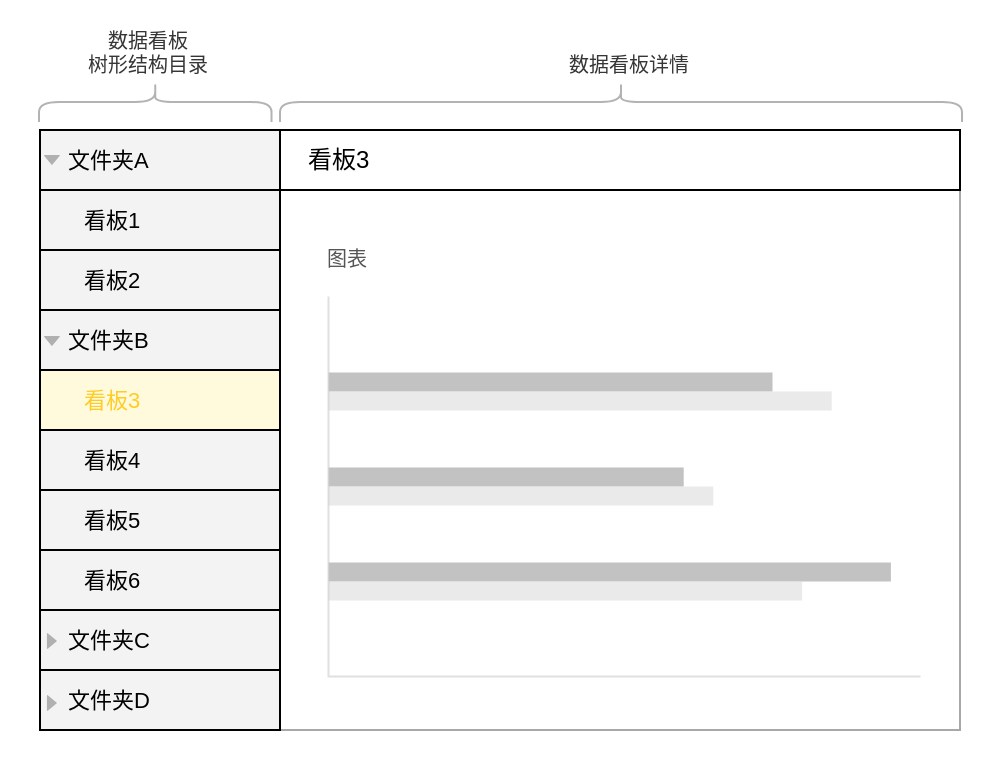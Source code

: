 <mxfile version="24.7.8">
  <diagram name="第 1 页" id="zlOiqVQvwRABKMJe_wMJ">
    <mxGraphModel dx="858" dy="486" grid="1" gridSize="10" guides="1" tooltips="1" connect="1" arrows="1" fold="1" page="1" pageScale="1" pageWidth="827" pageHeight="1169" math="0" shadow="0">
      <root>
        <mxCell id="0" />
        <mxCell id="1" parent="0" />
        <mxCell id="qJo_SdbEoeLukXndjE-c-46" value="" style="group" vertex="1" connectable="0" parent="1">
          <mxGeometry x="60" y="35" width="500" height="380" as="geometry" />
        </mxCell>
        <mxCell id="qJo_SdbEoeLukXndjE-c-45" value="" style="rounded=0;whiteSpace=wrap;html=1;strokeColor=none;" vertex="1" parent="qJo_SdbEoeLukXndjE-c-46">
          <mxGeometry width="500" height="380" as="geometry" />
        </mxCell>
        <mxCell id="qJo_SdbEoeLukXndjE-c-18" value="" style="whiteSpace=wrap;html=1;strokeColor=#A8A8A8;" vertex="1" parent="qJo_SdbEoeLukXndjE-c-46">
          <mxGeometry x="140" y="65" width="340" height="300" as="geometry" />
        </mxCell>
        <mxCell id="qJo_SdbEoeLukXndjE-c-19" value="看板3" style="rounded=0;whiteSpace=wrap;html=1;align=left;spacingLeft=12;strokeColor=#000000;" vertex="1" parent="qJo_SdbEoeLukXndjE-c-46">
          <mxGeometry x="140" y="65" width="340" height="30" as="geometry" />
        </mxCell>
        <mxCell id="qJo_SdbEoeLukXndjE-c-1" value="文件夹A" style="rounded=0;whiteSpace=wrap;html=1;align=left;spacingLeft=12;fillColor=#f3f3f3;fontSize=11;" vertex="1" parent="qJo_SdbEoeLukXndjE-c-46">
          <mxGeometry x="20" y="65" width="120" height="30" as="geometry" />
        </mxCell>
        <mxCell id="qJo_SdbEoeLukXndjE-c-2" value="看板1" style="rounded=0;whiteSpace=wrap;html=1;align=left;spacingLeft=20;fillColor=#f3f3f3;fontSize=11;" vertex="1" parent="qJo_SdbEoeLukXndjE-c-46">
          <mxGeometry x="20" y="95" width="120" height="30" as="geometry" />
        </mxCell>
        <mxCell id="qJo_SdbEoeLukXndjE-c-4" value="看板2" style="rounded=0;whiteSpace=wrap;html=1;align=left;spacingLeft=20;fillColor=#f3f3f3;fontSize=11;" vertex="1" parent="qJo_SdbEoeLukXndjE-c-46">
          <mxGeometry x="20" y="125" width="120" height="30" as="geometry" />
        </mxCell>
        <mxCell id="qJo_SdbEoeLukXndjE-c-5" value="文件夹B" style="rounded=0;whiteSpace=wrap;html=1;align=left;spacingLeft=12;fillColor=#f3f3f3;fontSize=11;" vertex="1" parent="qJo_SdbEoeLukXndjE-c-46">
          <mxGeometry x="20" y="155" width="120" height="30" as="geometry" />
        </mxCell>
        <mxCell id="qJo_SdbEoeLukXndjE-c-6" value="看板3" style="rounded=0;whiteSpace=wrap;html=1;align=left;spacingLeft=20;fillColor=#FFFADB;fontColor=#FFCC26;fontSize=11;" vertex="1" parent="qJo_SdbEoeLukXndjE-c-46">
          <mxGeometry x="20" y="185" width="120" height="30" as="geometry" />
        </mxCell>
        <mxCell id="qJo_SdbEoeLukXndjE-c-7" value="看板4" style="rounded=0;whiteSpace=wrap;html=1;align=left;spacingLeft=20;fillColor=#f3f3f3;fontSize=11;" vertex="1" parent="qJo_SdbEoeLukXndjE-c-46">
          <mxGeometry x="20" y="215" width="120" height="30" as="geometry" />
        </mxCell>
        <mxCell id="qJo_SdbEoeLukXndjE-c-8" value="看板5" style="rounded=0;whiteSpace=wrap;html=1;align=left;spacingLeft=20;fillColor=#f3f3f3;fontSize=11;" vertex="1" parent="qJo_SdbEoeLukXndjE-c-46">
          <mxGeometry x="20" y="245" width="120" height="30" as="geometry" />
        </mxCell>
        <mxCell id="qJo_SdbEoeLukXndjE-c-9" value="" style="strokeWidth=2;html=1;shape=mxgraph.flowchart.extract_or_measurement;whiteSpace=wrap;fillStyle=solid;fillColor=#B0B0B0;strokeColor=none;rotation=-180;" vertex="1" parent="qJo_SdbEoeLukXndjE-c-46">
          <mxGeometry x="22" y="77.5" width="7.92" height="5" as="geometry" />
        </mxCell>
        <mxCell id="qJo_SdbEoeLukXndjE-c-12" value="" style="strokeWidth=2;html=1;shape=mxgraph.flowchart.extract_or_measurement;whiteSpace=wrap;fillStyle=solid;fillColor=#B0B0B0;strokeColor=none;rotation=-180;" vertex="1" parent="qJo_SdbEoeLukXndjE-c-46">
          <mxGeometry x="22" y="168" width="7.92" height="5" as="geometry" />
        </mxCell>
        <mxCell id="qJo_SdbEoeLukXndjE-c-13" value="看板6" style="rounded=0;whiteSpace=wrap;html=1;align=left;spacingLeft=20;fillColor=#f3f3f3;fontSize=11;" vertex="1" parent="qJo_SdbEoeLukXndjE-c-46">
          <mxGeometry x="20" y="275" width="120" height="30" as="geometry" />
        </mxCell>
        <mxCell id="qJo_SdbEoeLukXndjE-c-14" value="文件夹C" style="rounded=0;whiteSpace=wrap;html=1;align=left;spacingLeft=12;fillColor=#f3f3f3;fontSize=11;" vertex="1" parent="qJo_SdbEoeLukXndjE-c-46">
          <mxGeometry x="20" y="305" width="120" height="30" as="geometry" />
        </mxCell>
        <mxCell id="qJo_SdbEoeLukXndjE-c-15" value="文件夹D" style="rounded=0;whiteSpace=wrap;html=1;align=left;spacingLeft=12;fillColor=#f3f3f3;fontSize=11;" vertex="1" parent="qJo_SdbEoeLukXndjE-c-46">
          <mxGeometry x="20" y="335" width="120" height="30" as="geometry" />
        </mxCell>
        <mxCell id="qJo_SdbEoeLukXndjE-c-16" value="" style="strokeWidth=2;html=1;shape=mxgraph.flowchart.extract_or_measurement;whiteSpace=wrap;fillStyle=solid;fillColor=#B0B0B0;strokeColor=none;rotation=90;" vertex="1" parent="qJo_SdbEoeLukXndjE-c-46">
          <mxGeometry x="22" y="318" width="7.92" height="5" as="geometry" />
        </mxCell>
        <mxCell id="qJo_SdbEoeLukXndjE-c-17" value="" style="strokeWidth=2;html=1;shape=mxgraph.flowchart.extract_or_measurement;whiteSpace=wrap;fillStyle=solid;fillColor=#B0B0B0;strokeColor=none;rotation=90;" vertex="1" parent="qJo_SdbEoeLukXndjE-c-46">
          <mxGeometry x="22" y="349" width="7.92" height="5" as="geometry" />
        </mxCell>
        <mxCell id="qJo_SdbEoeLukXndjE-c-20" value="" style="verticalLabelPosition=bottom;shadow=0;dashed=0;align=center;html=1;verticalAlign=top;strokeWidth=0.5;shape=mxgraph.mockup.graphics.barChart;strokeColor=none;strokeColor2=none;strokeColor3=#cccccc;fillColor2=#999999;fillColor3=#dddddd;opacity=60;" vertex="1" parent="qJo_SdbEoeLukXndjE-c-46">
          <mxGeometry x="164" y="148" width="296" height="190" as="geometry" />
        </mxCell>
        <mxCell id="qJo_SdbEoeLukXndjE-c-36" value="" style="shape=curlyBracket;whiteSpace=wrap;html=1;rounded=1;flipH=1;labelPosition=right;verticalLabelPosition=middle;align=left;verticalAlign=middle;rotation=-90;strokeColor=#B3B3B3;" vertex="1" parent="qJo_SdbEoeLukXndjE-c-46">
          <mxGeometry x="300.5" y="-119.5" width="20" height="341" as="geometry" />
        </mxCell>
        <mxCell id="qJo_SdbEoeLukXndjE-c-37" value="数据看板详情" style="text;html=1;align=center;verticalAlign=middle;whiteSpace=wrap;rounded=0;fontColor=#363636;fontSize=10;" vertex="1" parent="qJo_SdbEoeLukXndjE-c-46">
          <mxGeometry x="275" y="17" width="79" height="30" as="geometry" />
        </mxCell>
        <mxCell id="qJo_SdbEoeLukXndjE-c-38" value="数据看板&lt;div style=&quot;font-size: 10px;&quot;&gt;树形结构目录&lt;/div&gt;" style="text;html=1;align=center;verticalAlign=middle;whiteSpace=wrap;rounded=0;fontColor=#363636;fontSize=10;" vertex="1" parent="qJo_SdbEoeLukXndjE-c-46">
          <mxGeometry x="34" y="11" width="80" height="30" as="geometry" />
        </mxCell>
        <mxCell id="qJo_SdbEoeLukXndjE-c-40" value="" style="shape=curlyBracket;whiteSpace=wrap;html=1;rounded=1;flipH=1;labelPosition=right;verticalLabelPosition=middle;align=left;verticalAlign=middle;rotation=-90;strokeColor=#B3B3B3;" vertex="1" parent="qJo_SdbEoeLukXndjE-c-46">
          <mxGeometry x="67.63" y="-7.12" width="20" height="116.25" as="geometry" />
        </mxCell>
        <mxCell id="qJo_SdbEoeLukXndjE-c-43" value="图表" style="text;html=1;align=center;verticalAlign=middle;resizable=0;points=[];autosize=1;strokeColor=none;fillColor=none;fontSize=10;fontColor=#555555;" vertex="1" parent="qJo_SdbEoeLukXndjE-c-46">
          <mxGeometry x="153" y="114" width="40" height="30" as="geometry" />
        </mxCell>
      </root>
    </mxGraphModel>
  </diagram>
</mxfile>
